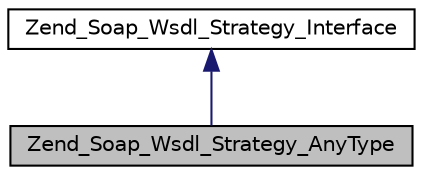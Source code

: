 digraph G
{
  edge [fontname="Helvetica",fontsize="10",labelfontname="Helvetica",labelfontsize="10"];
  node [fontname="Helvetica",fontsize="10",shape=record];
  Node1 [label="Zend_Soap_Wsdl_Strategy_AnyType",height=0.2,width=0.4,color="black", fillcolor="grey75", style="filled" fontcolor="black"];
  Node2 -> Node1 [dir="back",color="midnightblue",fontsize="10",style="solid",fontname="Helvetica"];
  Node2 [label="Zend_Soap_Wsdl_Strategy_Interface",height=0.2,width=0.4,color="black", fillcolor="white", style="filled",URL="$interface_zend___soap___wsdl___strategy___interface.html"];
}

